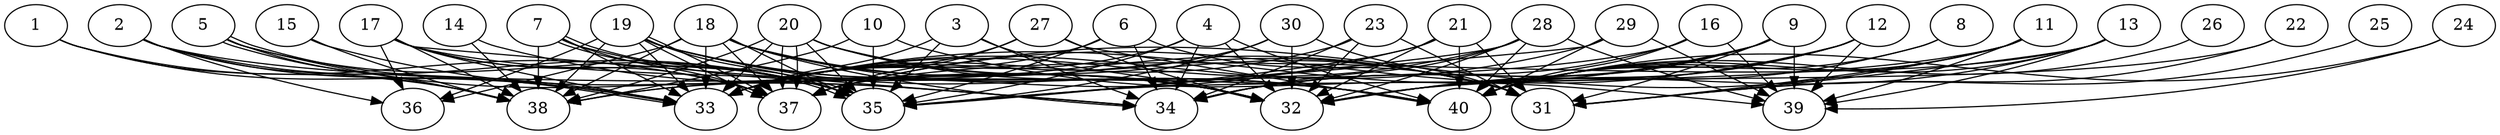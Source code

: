 // DAG automatically generated by daggen at Thu Oct  3 14:06:50 2019
// ./daggen --dot -n 40 --ccr 0.5 --fat 0.9 --regular 0.7 --density 0.6 --mindata 5242880 --maxdata 52428800 
digraph G {
  1 [size="79906816", alpha="0.17", expect_size="39953408"] 
  1 -> 33 [size ="39953408"]
  1 -> 37 [size ="39953408"]
  1 -> 38 [size ="39953408"]
  2 [size="27643904", alpha="0.08", expect_size="13821952"] 
  2 -> 33 [size ="13821952"]
  2 -> 35 [size ="13821952"]
  2 -> 36 [size ="13821952"]
  2 -> 38 [size ="13821952"]
  2 -> 40 [size ="13821952"]
  3 [size="81424384", alpha="0.18", expect_size="40712192"] 
  3 -> 32 [size ="40712192"]
  3 -> 33 [size ="40712192"]
  3 -> 34 [size ="40712192"]
  3 -> 35 [size ="40712192"]
  4 [size="34949120", alpha="0.18", expect_size="17474560"] 
  4 -> 32 [size ="17474560"]
  4 -> 33 [size ="17474560"]
  4 -> 34 [size ="17474560"]
  4 -> 35 [size ="17474560"]
  4 -> 40 [size ="17474560"]
  5 [size="28264448", alpha="0.07", expect_size="14132224"] 
  5 -> 33 [size ="14132224"]
  5 -> 33 [size ="14132224"]
  5 -> 34 [size ="14132224"]
  5 -> 35 [size ="14132224"]
  5 -> 38 [size ="14132224"]
  6 [size="13168640", alpha="0.15", expect_size="6584320"] 
  6 -> 31 [size ="6584320"]
  6 -> 33 [size ="6584320"]
  6 -> 34 [size ="6584320"]
  6 -> 35 [size ="6584320"]
  7 [size="104585216", alpha="0.03", expect_size="52292608"] 
  7 -> 32 [size ="52292608"]
  7 -> 33 [size ="52292608"]
  7 -> 35 [size ="52292608"]
  7 -> 35 [size ="52292608"]
  7 -> 37 [size ="52292608"]
  7 -> 38 [size ="52292608"]
  8 [size="64933888", alpha="0.18", expect_size="32466944"] 
  8 -> 32 [size ="32466944"]
  8 -> 40 [size ="32466944"]
  9 [size="92397568", alpha="0.02", expect_size="46198784"] 
  9 -> 31 [size ="46198784"]
  9 -> 32 [size ="46198784"]
  9 -> 33 [size ="46198784"]
  9 -> 34 [size ="46198784"]
  9 -> 39 [size ="46198784"]
  10 [size="21800960", alpha="0.16", expect_size="10900480"] 
  10 -> 35 [size ="10900480"]
  10 -> 38 [size ="10900480"]
  10 -> 39 [size ="10900480"]
  11 [size="64696320", alpha="0.02", expect_size="32348160"] 
  11 -> 31 [size ="32348160"]
  11 -> 35 [size ="32348160"]
  11 -> 37 [size ="32348160"]
  11 -> 39 [size ="32348160"]
  11 -> 40 [size ="32348160"]
  12 [size="51480576", alpha="0.04", expect_size="25740288"] 
  12 -> 32 [size ="25740288"]
  12 -> 34 [size ="25740288"]
  12 -> 37 [size ="25740288"]
  12 -> 39 [size ="25740288"]
  12 -> 40 [size ="25740288"]
  13 [size="90753024", alpha="0.06", expect_size="45376512"] 
  13 -> 31 [size ="45376512"]
  13 -> 32 [size ="45376512"]
  13 -> 37 [size ="45376512"]
  13 -> 39 [size ="45376512"]
  13 -> 40 [size ="45376512"]
  14 [size="80390144", alpha="0.19", expect_size="40195072"] 
  14 -> 32 [size ="40195072"]
  14 -> 38 [size ="40195072"]
  15 [size="72314880", alpha="0.13", expect_size="36157440"] 
  15 -> 34 [size ="36157440"]
  15 -> 38 [size ="36157440"]
  16 [size="104142848", alpha="0.01", expect_size="52071424"] 
  16 -> 34 [size ="52071424"]
  16 -> 38 [size ="52071424"]
  16 -> 39 [size ="52071424"]
  16 -> 40 [size ="52071424"]
  17 [size="79839232", alpha="0.04", expect_size="39919616"] 
  17 -> 33 [size ="39919616"]
  17 -> 34 [size ="39919616"]
  17 -> 35 [size ="39919616"]
  17 -> 36 [size ="39919616"]
  17 -> 37 [size ="39919616"]
  17 -> 38 [size ="39919616"]
  17 -> 40 [size ="39919616"]
  18 [size="92751872", alpha="0.19", expect_size="46375936"] 
  18 -> 31 [size ="46375936"]
  18 -> 32 [size ="46375936"]
  18 -> 33 [size ="46375936"]
  18 -> 34 [size ="46375936"]
  18 -> 35 [size ="46375936"]
  18 -> 36 [size ="46375936"]
  18 -> 37 [size ="46375936"]
  18 -> 38 [size ="46375936"]
  18 -> 40 [size ="46375936"]
  19 [size="83322880", alpha="0.12", expect_size="41661440"] 
  19 -> 31 [size ="41661440"]
  19 -> 32 [size ="41661440"]
  19 -> 33 [size ="41661440"]
  19 -> 35 [size ="41661440"]
  19 -> 36 [size ="41661440"]
  19 -> 37 [size ="41661440"]
  19 -> 37 [size ="41661440"]
  19 -> 38 [size ="41661440"]
  19 -> 40 [size ="41661440"]
  20 [size="92116992", alpha="0.01", expect_size="46058496"] 
  20 -> 31 [size ="46058496"]
  20 -> 32 [size ="46058496"]
  20 -> 33 [size ="46058496"]
  20 -> 35 [size ="46058496"]
  20 -> 37 [size ="46058496"]
  20 -> 37 [size ="46058496"]
  20 -> 38 [size ="46058496"]
  20 -> 40 [size ="46058496"]
  21 [size="72280064", alpha="0.04", expect_size="36140032"] 
  21 -> 31 [size ="36140032"]
  21 -> 32 [size ="36140032"]
  21 -> 35 [size ="36140032"]
  21 -> 38 [size ="36140032"]
  21 -> 40 [size ="36140032"]
  22 [size="80590848", alpha="0.12", expect_size="40295424"] 
  22 -> 31 [size ="40295424"]
  22 -> 32 [size ="40295424"]
  23 [size="98600960", alpha="0.14", expect_size="49300480"] 
  23 -> 31 [size ="49300480"]
  23 -> 32 [size ="49300480"]
  23 -> 33 [size ="49300480"]
  23 -> 34 [size ="49300480"]
  24 [size="33228800", alpha="0.01", expect_size="16614400"] 
  24 -> 39 [size ="16614400"]
  24 -> 40 [size ="16614400"]
  25 [size="29952000", alpha="0.12", expect_size="14976000"] 
  25 -> 31 [size ="14976000"]
  26 [size="90847232", alpha="0.04", expect_size="45423616"] 
  26 -> 40 [size ="45423616"]
  27 [size="96008192", alpha="0.16", expect_size="48004096"] 
  27 -> 32 [size ="48004096"]
  27 -> 33 [size ="48004096"]
  27 -> 37 [size ="48004096"]
  27 -> 40 [size ="48004096"]
  28 [size="18675712", alpha="0.19", expect_size="9337856"] 
  28 -> 32 [size ="9337856"]
  28 -> 33 [size ="9337856"]
  28 -> 34 [size ="9337856"]
  28 -> 35 [size ="9337856"]
  28 -> 39 [size ="9337856"]
  28 -> 40 [size ="9337856"]
  29 [size="13979648", alpha="0.19", expect_size="6989824"] 
  29 -> 33 [size ="6989824"]
  29 -> 35 [size ="6989824"]
  29 -> 39 [size ="6989824"]
  29 -> 40 [size ="6989824"]
  30 [size="70623232", alpha="0.02", expect_size="35311616"] 
  30 -> 31 [size ="35311616"]
  30 -> 32 [size ="35311616"]
  30 -> 33 [size ="35311616"]
  30 -> 35 [size ="35311616"]
  31 [size="74485760", alpha="0.17", expect_size="37242880"] 
  32 [size="94988288", alpha="0.20", expect_size="47494144"] 
  33 [size="54917120", alpha="0.00", expect_size="27458560"] 
  34 [size="25212928", alpha="0.15", expect_size="12606464"] 
  35 [size="30341120", alpha="0.03", expect_size="15170560"] 
  36 [size="88082432", alpha="0.11", expect_size="44041216"] 
  37 [size="12376064", alpha="0.14", expect_size="6188032"] 
  38 [size="86065152", alpha="0.14", expect_size="43032576"] 
  39 [size="80480256", alpha="0.09", expect_size="40240128"] 
  40 [size="77537280", alpha="0.02", expect_size="38768640"] 
}
